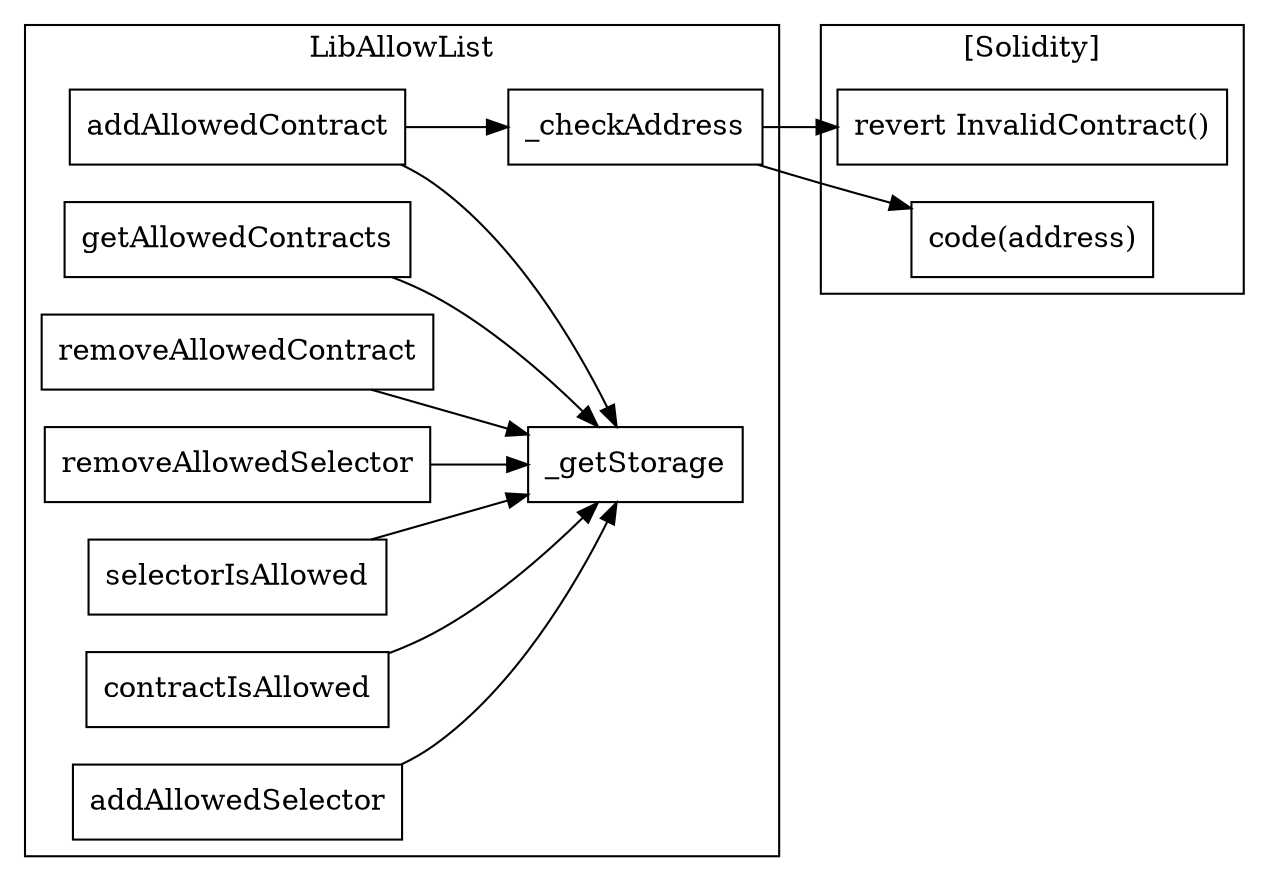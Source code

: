 strict digraph {
rankdir="LR"
node [shape=box]
subgraph cluster_249_LibAllowList {
label = "LibAllowList"
"249__getStorage" [label="_getStorage"]
"249_addAllowedContract" [label="addAllowedContract"]
"249_getAllowedContracts" [label="getAllowedContracts"]
"249_removeAllowedContract" [label="removeAllowedContract"]
"249_removeAllowedSelector" [label="removeAllowedSelector"]
"249_selectorIsAllowed" [label="selectorIsAllowed"]
"249_contractIsAllowed" [label="contractIsAllowed"]
"249__checkAddress" [label="_checkAddress"]
"249_addAllowedSelector" [label="addAllowedSelector"]
"249_addAllowedSelector" -> "249__getStorage"
"249_contractIsAllowed" -> "249__getStorage"
"249_selectorIsAllowed" -> "249__getStorage"
"249_removeAllowedContract" -> "249__getStorage"
"249_addAllowedContract" -> "249__checkAddress"
"249_addAllowedContract" -> "249__getStorage"
"249_getAllowedContracts" -> "249__getStorage"
"249_removeAllowedSelector" -> "249__getStorage"
}subgraph cluster_solidity {
label = "[Solidity]"
"revert InvalidContract()" 
"code(address)" 
"249__checkAddress" -> "code(address)"
"249__checkAddress" -> "revert InvalidContract()"
}
}